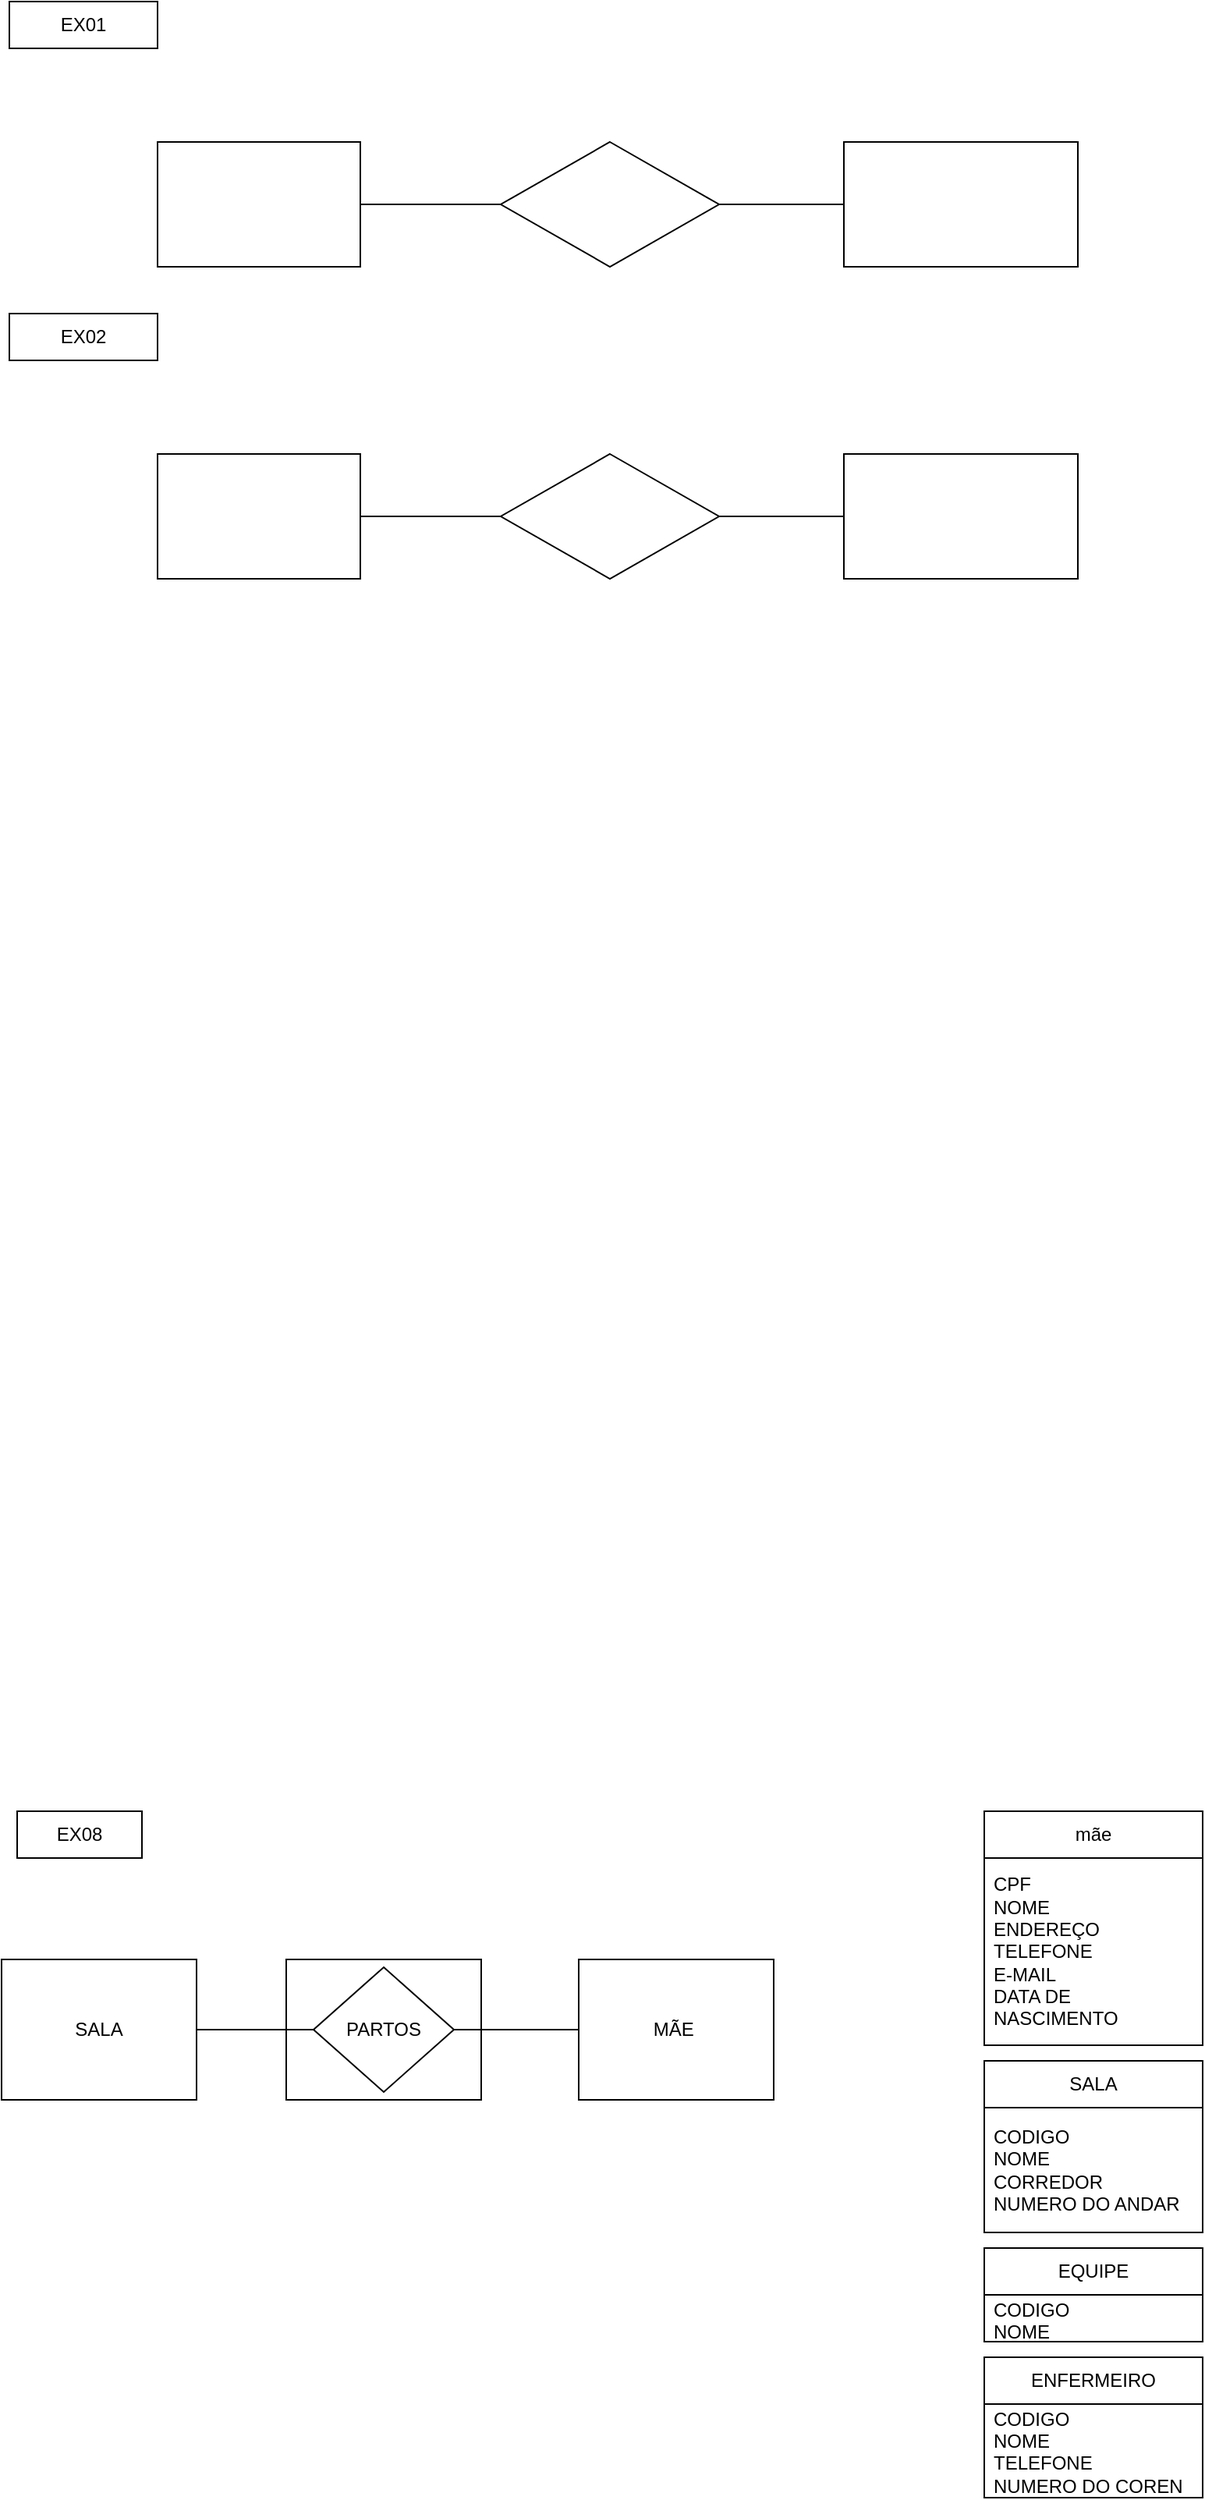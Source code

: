 <mxfile version="22.0.3" type="github">
  <diagram name="Página-1" id="GR4_8Z9zIGvke5CLRr0H">
    <mxGraphModel dx="1164" dy="1638" grid="1" gridSize="10" guides="1" tooltips="1" connect="1" arrows="1" fold="1" page="1" pageScale="1" pageWidth="827" pageHeight="1169" math="0" shadow="0">
      <root>
        <mxCell id="0" />
        <mxCell id="1" parent="0" />
        <mxCell id="ROiuTu4RJxCigtP4om3X-113" value="" style="rounded=0;whiteSpace=wrap;html=1;" vertex="1" parent="1">
          <mxGeometry x="192.5" y="125" width="125" height="90" as="geometry" />
        </mxCell>
        <mxCell id="ROiuTu4RJxCigtP4om3X-101" value="mãe&lt;br&gt;" style="swimlane;fontStyle=0;childLayout=stackLayout;horizontal=1;startSize=30;horizontalStack=0;resizeParent=1;resizeParentMax=0;resizeLast=0;collapsible=1;marginBottom=0;whiteSpace=wrap;html=1;" vertex="1" parent="1">
          <mxGeometry x="640" y="30" width="140" height="150" as="geometry">
            <mxRectangle x="640" y="20" width="60" height="30" as="alternateBounds" />
          </mxGeometry>
        </mxCell>
        <mxCell id="ROiuTu4RJxCigtP4om3X-104" value="CPF&lt;br&gt;NOME&lt;br&gt;ENDEREÇO&lt;br&gt;TELEFONE&lt;br&gt;E-MAIL&lt;br&gt;DATA DE NASCIMENTO" style="text;strokeColor=none;fillColor=none;align=left;verticalAlign=middle;spacingLeft=4;spacingRight=4;overflow=hidden;points=[[0,0.5],[1,0.5]];portConstraint=eastwest;rotatable=0;whiteSpace=wrap;html=1;" vertex="1" parent="ROiuTu4RJxCigtP4om3X-101">
          <mxGeometry y="30" width="140" height="120" as="geometry" />
        </mxCell>
        <mxCell id="ROiuTu4RJxCigtP4om3X-108" value="" style="endArrow=none;html=1;rounded=0;entryX=0;entryY=0.5;entryDx=0;entryDy=0;exitX=1;exitY=0.5;exitDx=0;exitDy=0;" edge="1" parent="1" source="ROiuTu4RJxCigtP4om3X-112" target="ROiuTu4RJxCigtP4om3X-116">
          <mxGeometry width="50" height="50" relative="1" as="geometry">
            <mxPoint x="290" y="170" as="sourcePoint" />
            <mxPoint x="371" y="180" as="targetPoint" />
          </mxGeometry>
        </mxCell>
        <mxCell id="ROiuTu4RJxCigtP4om3X-111" value="" style="endArrow=none;html=1;rounded=0;entryX=0;entryY=0.5;entryDx=0;entryDy=0;exitX=1;exitY=0.5;exitDx=0;exitDy=0;" edge="1" parent="1" source="ROiuTu4RJxCigtP4om3X-114" target="ROiuTu4RJxCigtP4om3X-112">
          <mxGeometry width="50" height="50" relative="1" as="geometry">
            <mxPoint x="136" y="170" as="sourcePoint" />
            <mxPoint x="210" y="169.68" as="targetPoint" />
          </mxGeometry>
        </mxCell>
        <mxCell id="ROiuTu4RJxCigtP4om3X-112" value="PARTOS" style="rhombus;whiteSpace=wrap;html=1;" vertex="1" parent="1">
          <mxGeometry x="210" y="130" width="90" height="80" as="geometry" />
        </mxCell>
        <mxCell id="ROiuTu4RJxCigtP4om3X-114" value="SALA" style="rounded=0;whiteSpace=wrap;html=1;" vertex="1" parent="1">
          <mxGeometry x="10" y="125" width="125" height="90" as="geometry" />
        </mxCell>
        <mxCell id="ROiuTu4RJxCigtP4om3X-116" value="MÃE&amp;nbsp;" style="rounded=0;whiteSpace=wrap;html=1;" vertex="1" parent="1">
          <mxGeometry x="380" y="125" width="125" height="90" as="geometry" />
        </mxCell>
        <mxCell id="ROiuTu4RJxCigtP4om3X-117" value="SALA" style="swimlane;fontStyle=0;childLayout=stackLayout;horizontal=1;startSize=30;horizontalStack=0;resizeParent=1;resizeParentMax=0;resizeLast=0;collapsible=1;marginBottom=0;whiteSpace=wrap;html=1;" vertex="1" parent="1">
          <mxGeometry x="640" y="190" width="140" height="110" as="geometry" />
        </mxCell>
        <mxCell id="ROiuTu4RJxCigtP4om3X-118" value="CODIGO&lt;br&gt;NOME&lt;br&gt;CORREDOR&lt;br&gt;NUMERO DO ANDAR" style="text;strokeColor=none;fillColor=none;align=left;verticalAlign=middle;spacingLeft=4;spacingRight=4;overflow=hidden;points=[[0,0.5],[1,0.5]];portConstraint=eastwest;rotatable=0;whiteSpace=wrap;html=1;" vertex="1" parent="ROiuTu4RJxCigtP4om3X-117">
          <mxGeometry y="30" width="140" height="80" as="geometry" />
        </mxCell>
        <mxCell id="ROiuTu4RJxCigtP4om3X-121" value="EQUIPE" style="swimlane;fontStyle=0;childLayout=stackLayout;horizontal=1;startSize=30;horizontalStack=0;resizeParent=1;resizeParentMax=0;resizeLast=0;collapsible=1;marginBottom=0;whiteSpace=wrap;html=1;" vertex="1" parent="1">
          <mxGeometry x="640" y="310" width="140" height="60" as="geometry" />
        </mxCell>
        <mxCell id="ROiuTu4RJxCigtP4om3X-122" value="CODIGO&lt;br&gt;NOME" style="text;strokeColor=none;fillColor=none;align=left;verticalAlign=middle;spacingLeft=4;spacingRight=4;overflow=hidden;points=[[0,0.5],[1,0.5]];portConstraint=eastwest;rotatable=0;whiteSpace=wrap;html=1;" vertex="1" parent="ROiuTu4RJxCigtP4om3X-121">
          <mxGeometry y="30" width="140" height="30" as="geometry" />
        </mxCell>
        <mxCell id="ROiuTu4RJxCigtP4om3X-126" value="ENFERMEIRO" style="swimlane;fontStyle=0;childLayout=stackLayout;horizontal=1;startSize=30;horizontalStack=0;resizeParent=1;resizeParentMax=0;resizeLast=0;collapsible=1;marginBottom=0;whiteSpace=wrap;html=1;" vertex="1" parent="1">
          <mxGeometry x="640" y="380" width="140" height="90" as="geometry" />
        </mxCell>
        <mxCell id="ROiuTu4RJxCigtP4om3X-127" value="CODIGO&lt;br&gt;NOME&lt;br&gt;TELEFONE&lt;br&gt;NUMERO DO COREN" style="text;strokeColor=none;fillColor=none;align=left;verticalAlign=middle;spacingLeft=4;spacingRight=4;overflow=hidden;points=[[0,0.5],[1,0.5]];portConstraint=eastwest;rotatable=0;whiteSpace=wrap;html=1;" vertex="1" parent="ROiuTu4RJxCigtP4om3X-126">
          <mxGeometry y="30" width="140" height="60" as="geometry" />
        </mxCell>
        <mxCell id="ROiuTu4RJxCigtP4om3X-130" value="EX08" style="rounded=0;whiteSpace=wrap;html=1;" vertex="1" parent="1">
          <mxGeometry x="20" y="30" width="80" height="30" as="geometry" />
        </mxCell>
        <mxCell id="ROiuTu4RJxCigtP4om3X-131" value="EX01" style="rounded=0;whiteSpace=wrap;html=1;" vertex="1" parent="1">
          <mxGeometry x="15" y="-1130" width="95" height="30" as="geometry" />
        </mxCell>
        <mxCell id="ROiuTu4RJxCigtP4om3X-132" value="" style="rhombus;whiteSpace=wrap;html=1;" vertex="1" parent="1">
          <mxGeometry x="330" y="-1040" width="140" height="80" as="geometry" />
        </mxCell>
        <mxCell id="ROiuTu4RJxCigtP4om3X-133" value="" style="rounded=0;whiteSpace=wrap;html=1;" vertex="1" parent="1">
          <mxGeometry x="110" y="-1040" width="130" height="80" as="geometry" />
        </mxCell>
        <mxCell id="ROiuTu4RJxCigtP4om3X-134" value="" style="rounded=0;whiteSpace=wrap;html=1;" vertex="1" parent="1">
          <mxGeometry x="550" y="-1040" width="150" height="80" as="geometry" />
        </mxCell>
        <mxCell id="ROiuTu4RJxCigtP4om3X-137" value="" style="endArrow=none;html=1;rounded=0;exitX=1;exitY=0.5;exitDx=0;exitDy=0;entryX=0;entryY=0.5;entryDx=0;entryDy=0;" edge="1" parent="1" source="ROiuTu4RJxCigtP4om3X-133" target="ROiuTu4RJxCigtP4om3X-132">
          <mxGeometry width="50" height="50" relative="1" as="geometry">
            <mxPoint x="410" y="-930" as="sourcePoint" />
            <mxPoint x="460" y="-980" as="targetPoint" />
          </mxGeometry>
        </mxCell>
        <mxCell id="ROiuTu4RJxCigtP4om3X-138" value="" style="endArrow=none;html=1;rounded=0;entryX=0;entryY=0.5;entryDx=0;entryDy=0;exitX=1;exitY=0.5;exitDx=0;exitDy=0;" edge="1" parent="1" source="ROiuTu4RJxCigtP4om3X-132" target="ROiuTu4RJxCigtP4om3X-134">
          <mxGeometry width="50" height="50" relative="1" as="geometry">
            <mxPoint x="410" y="-930" as="sourcePoint" />
            <mxPoint x="460" y="-980" as="targetPoint" />
          </mxGeometry>
        </mxCell>
        <mxCell id="ROiuTu4RJxCigtP4om3X-139" value="EX02" style="rounded=0;whiteSpace=wrap;html=1;" vertex="1" parent="1">
          <mxGeometry x="15" y="-930" width="95" height="30" as="geometry" />
        </mxCell>
        <mxCell id="ROiuTu4RJxCigtP4om3X-140" value="" style="rhombus;whiteSpace=wrap;html=1;" vertex="1" parent="1">
          <mxGeometry x="330" y="-840" width="140" height="80" as="geometry" />
        </mxCell>
        <mxCell id="ROiuTu4RJxCigtP4om3X-141" value="" style="rounded=0;whiteSpace=wrap;html=1;" vertex="1" parent="1">
          <mxGeometry x="110" y="-840" width="130" height="80" as="geometry" />
        </mxCell>
        <mxCell id="ROiuTu4RJxCigtP4om3X-142" value="" style="rounded=0;whiteSpace=wrap;html=1;" vertex="1" parent="1">
          <mxGeometry x="550" y="-840" width="150" height="80" as="geometry" />
        </mxCell>
        <mxCell id="ROiuTu4RJxCigtP4om3X-143" value="" style="endArrow=none;html=1;rounded=0;exitX=1;exitY=0.5;exitDx=0;exitDy=0;entryX=0;entryY=0.5;entryDx=0;entryDy=0;" edge="1" parent="1" source="ROiuTu4RJxCigtP4om3X-141" target="ROiuTu4RJxCigtP4om3X-140">
          <mxGeometry width="50" height="50" relative="1" as="geometry">
            <mxPoint x="410" y="-730" as="sourcePoint" />
            <mxPoint x="460" y="-780" as="targetPoint" />
          </mxGeometry>
        </mxCell>
        <mxCell id="ROiuTu4RJxCigtP4om3X-144" value="" style="endArrow=none;html=1;rounded=0;entryX=0;entryY=0.5;entryDx=0;entryDy=0;exitX=1;exitY=0.5;exitDx=0;exitDy=0;" edge="1" parent="1" source="ROiuTu4RJxCigtP4om3X-140" target="ROiuTu4RJxCigtP4om3X-142">
          <mxGeometry width="50" height="50" relative="1" as="geometry">
            <mxPoint x="410" y="-730" as="sourcePoint" />
            <mxPoint x="460" y="-780" as="targetPoint" />
          </mxGeometry>
        </mxCell>
      </root>
    </mxGraphModel>
  </diagram>
</mxfile>

